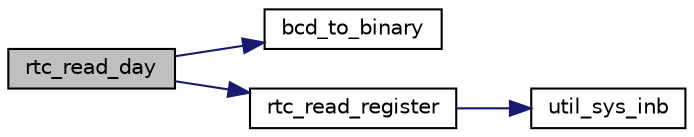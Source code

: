 digraph "rtc_read_day"
{
 // INTERACTIVE_SVG=YES
 // LATEX_PDF_SIZE
  edge [fontname="Helvetica",fontsize="10",labelfontname="Helvetica",labelfontsize="10"];
  node [fontname="Helvetica",fontsize="10",shape=record];
  rankdir="LR";
  Node1 [label="rtc_read_day",height=0.2,width=0.4,color="black", fillcolor="grey75", style="filled", fontcolor="black",tooltip=" "];
  Node1 -> Node2 [color="midnightblue",fontsize="10",style="solid",fontname="Helvetica"];
  Node2 [label="bcd_to_binary",height=0.2,width=0.4,color="black", fillcolor="white", style="filled",URL="$utils_8h.html#aa4f4783fc2ae125e0b964bf614e401b2",tooltip=" "];
  Node1 -> Node3 [color="midnightblue",fontsize="10",style="solid",fontname="Helvetica"];
  Node3 [label="rtc_read_register",height=0.2,width=0.4,color="black", fillcolor="white", style="filled",URL="$rtc_8c.html#ab42ebfe661299e92bd2b69d3980ec5bd",tooltip=" "];
  Node3 -> Node4 [color="midnightblue",fontsize="10",style="solid",fontname="Helvetica"];
  Node4 [label="util_sys_inb",height=0.2,width=0.4,color="black", fillcolor="white", style="filled",URL="$utils_8h.html#a79a031a8611f5b2d6afa4158e92b0fb4",tooltip="Invokes sys_inb() system call but reads the value into a uint8_t variable."];
}
